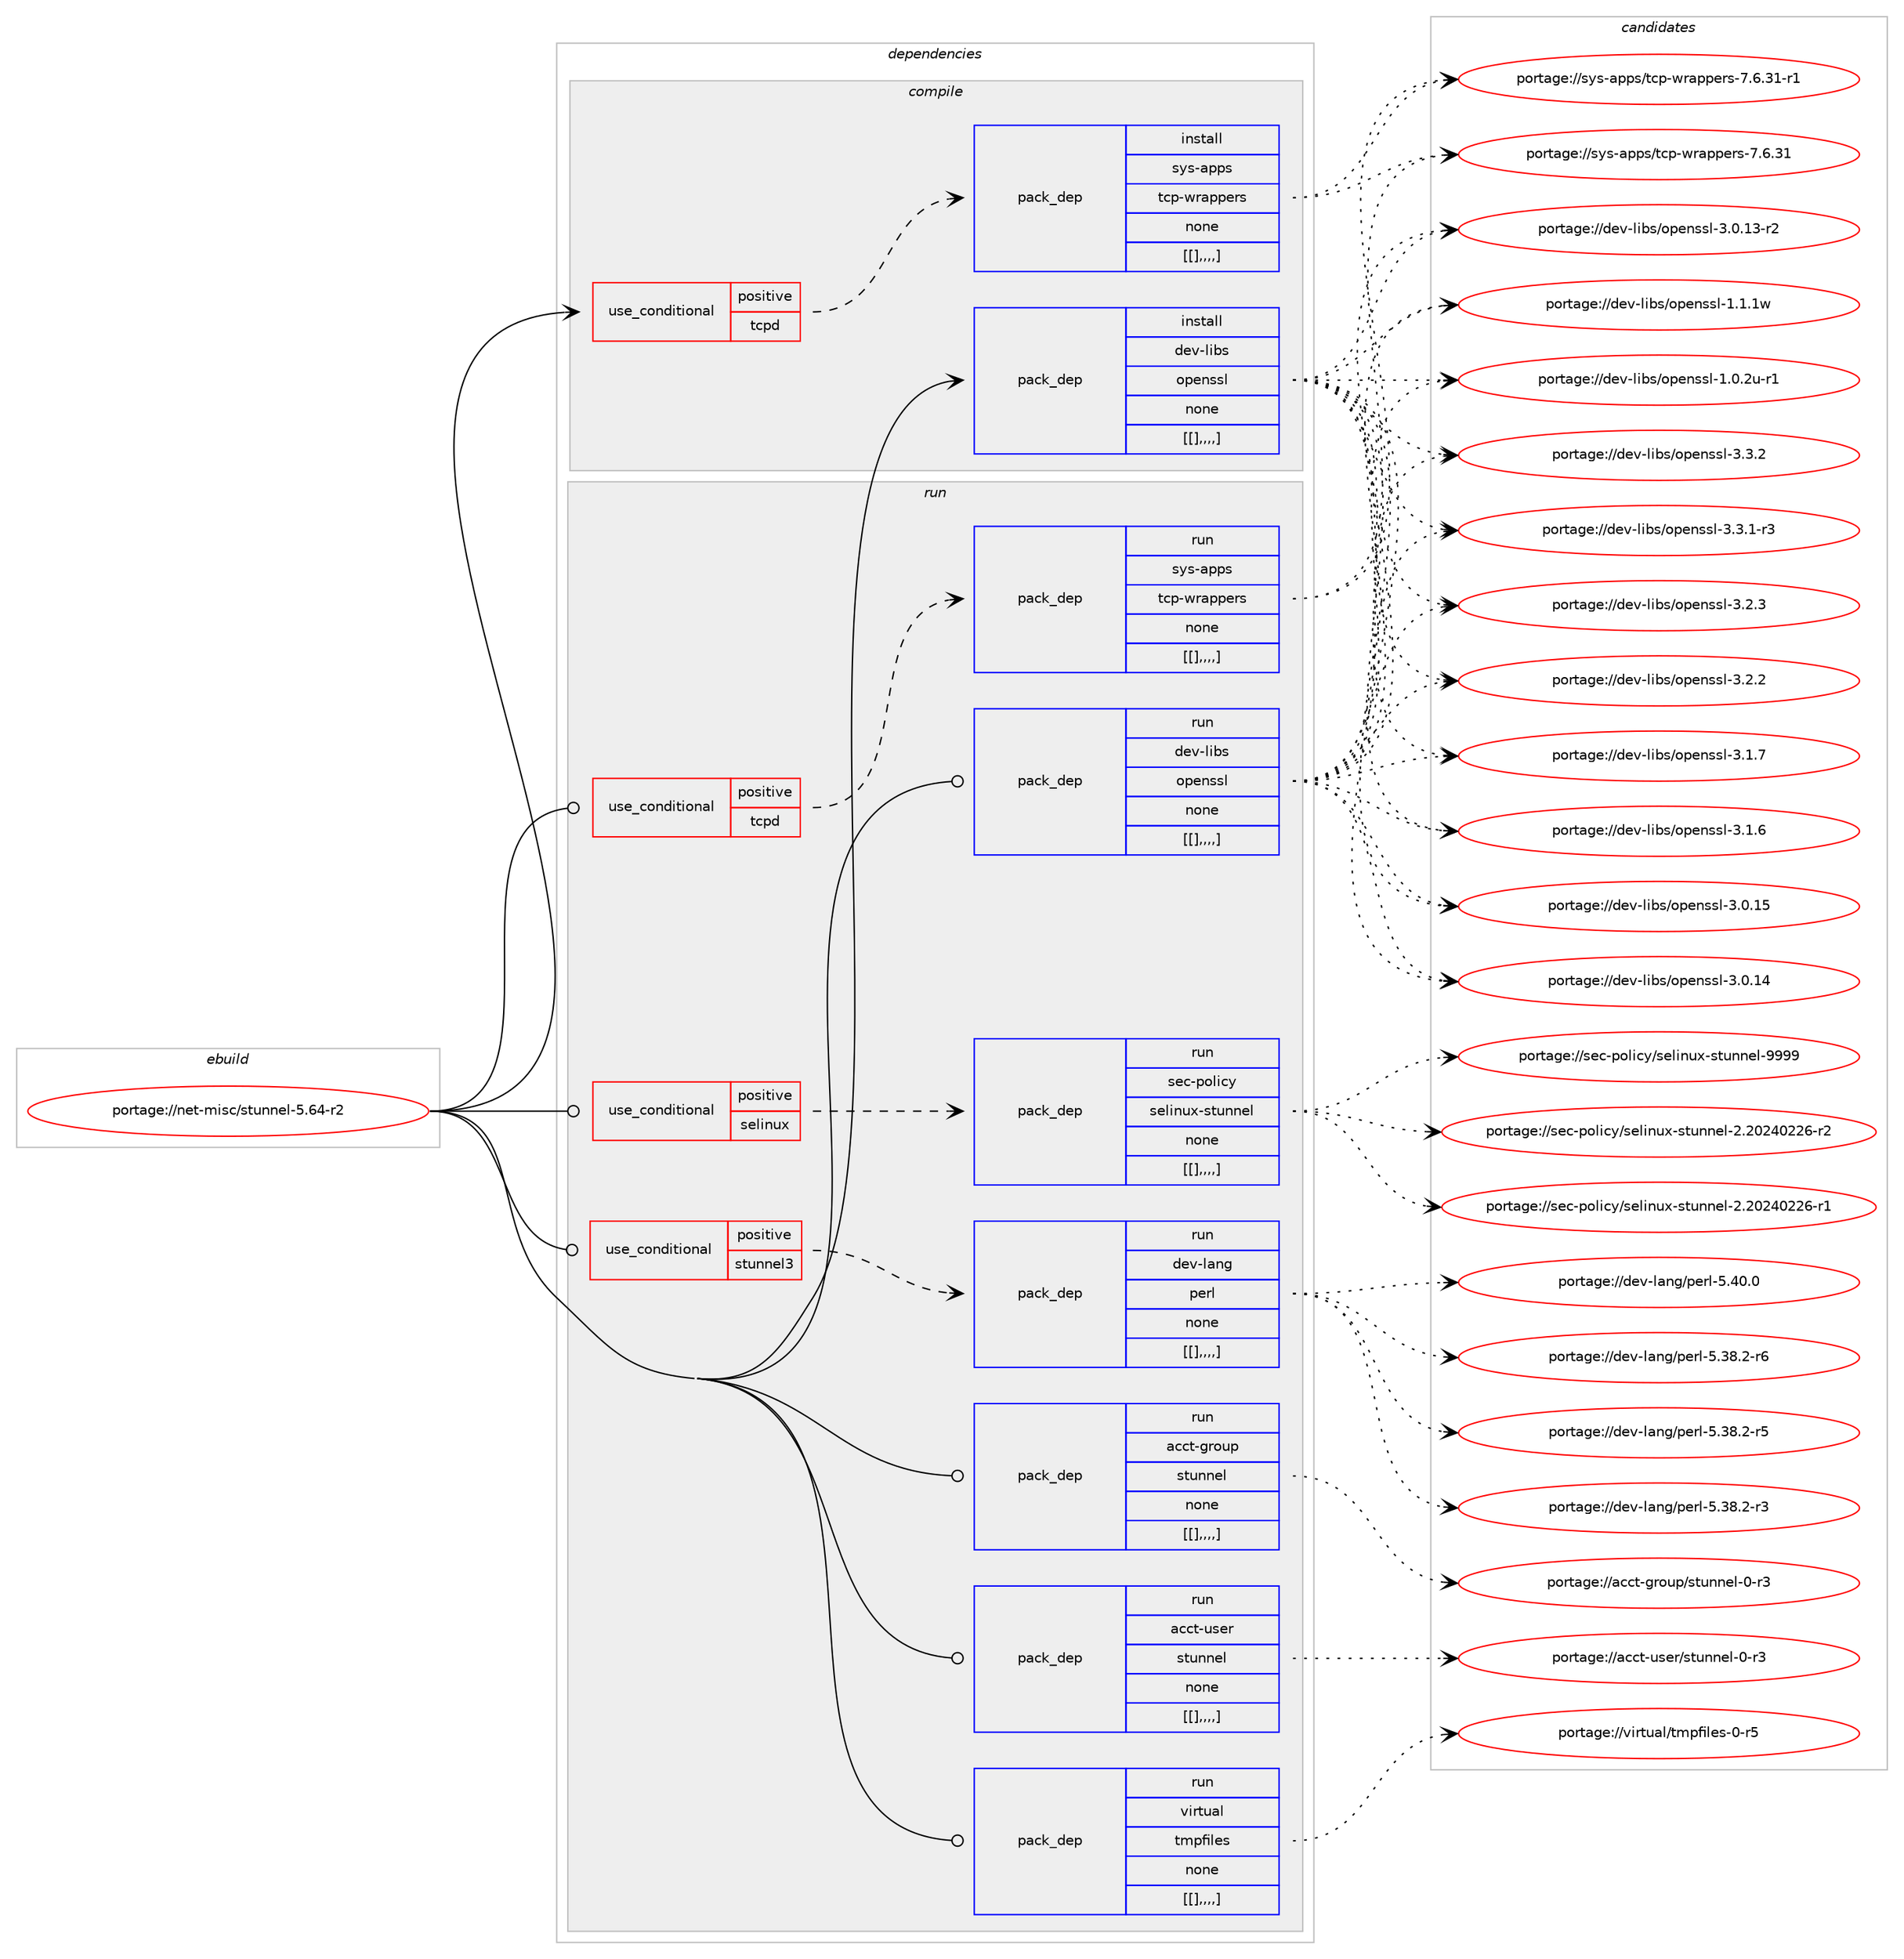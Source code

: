 digraph prolog {

# *************
# Graph options
# *************

newrank=true;
concentrate=true;
compound=true;
graph [rankdir=LR,fontname=Helvetica,fontsize=10,ranksep=1.5];#, ranksep=2.5, nodesep=0.2];
edge  [arrowhead=vee];
node  [fontname=Helvetica,fontsize=10];

# **********
# The ebuild
# **********

subgraph cluster_leftcol {
color=gray;
label=<<i>ebuild</i>>;
id [label="portage://net-misc/stunnel-5.64-r2", color=red, width=4, href="../net-misc/stunnel-5.64-r2.svg"];
}

# ****************
# The dependencies
# ****************

subgraph cluster_midcol {
color=gray;
label=<<i>dependencies</i>>;
subgraph cluster_compile {
fillcolor="#eeeeee";
style=filled;
label=<<i>compile</i>>;
subgraph cond4394 {
dependency11440 [label=<<TABLE BORDER="0" CELLBORDER="1" CELLSPACING="0" CELLPADDING="4"><TR><TD ROWSPAN="3" CELLPADDING="10">use_conditional</TD></TR><TR><TD>positive</TD></TR><TR><TD>tcpd</TD></TR></TABLE>>, shape=none, color=red];
subgraph pack7019 {
dependency11441 [label=<<TABLE BORDER="0" CELLBORDER="1" CELLSPACING="0" CELLPADDING="4" WIDTH="220"><TR><TD ROWSPAN="6" CELLPADDING="30">pack_dep</TD></TR><TR><TD WIDTH="110">install</TD></TR><TR><TD>sys-apps</TD></TR><TR><TD>tcp-wrappers</TD></TR><TR><TD>none</TD></TR><TR><TD>[[],,,,]</TD></TR></TABLE>>, shape=none, color=blue];
}
dependency11440:e -> dependency11441:w [weight=20,style="dashed",arrowhead="vee"];
}
id:e -> dependency11440:w [weight=20,style="solid",arrowhead="vee"];
subgraph pack7020 {
dependency11442 [label=<<TABLE BORDER="0" CELLBORDER="1" CELLSPACING="0" CELLPADDING="4" WIDTH="220"><TR><TD ROWSPAN="6" CELLPADDING="30">pack_dep</TD></TR><TR><TD WIDTH="110">install</TD></TR><TR><TD>dev-libs</TD></TR><TR><TD>openssl</TD></TR><TR><TD>none</TD></TR><TR><TD>[[],,,,]</TD></TR></TABLE>>, shape=none, color=blue];
}
id:e -> dependency11442:w [weight=20,style="solid",arrowhead="vee"];
}
subgraph cluster_compileandrun {
fillcolor="#eeeeee";
style=filled;
label=<<i>compile and run</i>>;
}
subgraph cluster_run {
fillcolor="#eeeeee";
style=filled;
label=<<i>run</i>>;
subgraph cond4395 {
dependency11443 [label=<<TABLE BORDER="0" CELLBORDER="1" CELLSPACING="0" CELLPADDING="4"><TR><TD ROWSPAN="3" CELLPADDING="10">use_conditional</TD></TR><TR><TD>positive</TD></TR><TR><TD>selinux</TD></TR></TABLE>>, shape=none, color=red];
subgraph pack7021 {
dependency11444 [label=<<TABLE BORDER="0" CELLBORDER="1" CELLSPACING="0" CELLPADDING="4" WIDTH="220"><TR><TD ROWSPAN="6" CELLPADDING="30">pack_dep</TD></TR><TR><TD WIDTH="110">run</TD></TR><TR><TD>sec-policy</TD></TR><TR><TD>selinux-stunnel</TD></TR><TR><TD>none</TD></TR><TR><TD>[[],,,,]</TD></TR></TABLE>>, shape=none, color=blue];
}
dependency11443:e -> dependency11444:w [weight=20,style="dashed",arrowhead="vee"];
}
id:e -> dependency11443:w [weight=20,style="solid",arrowhead="odot"];
subgraph cond4396 {
dependency11445 [label=<<TABLE BORDER="0" CELLBORDER="1" CELLSPACING="0" CELLPADDING="4"><TR><TD ROWSPAN="3" CELLPADDING="10">use_conditional</TD></TR><TR><TD>positive</TD></TR><TR><TD>stunnel3</TD></TR></TABLE>>, shape=none, color=red];
subgraph pack7022 {
dependency11446 [label=<<TABLE BORDER="0" CELLBORDER="1" CELLSPACING="0" CELLPADDING="4" WIDTH="220"><TR><TD ROWSPAN="6" CELLPADDING="30">pack_dep</TD></TR><TR><TD WIDTH="110">run</TD></TR><TR><TD>dev-lang</TD></TR><TR><TD>perl</TD></TR><TR><TD>none</TD></TR><TR><TD>[[],,,,]</TD></TR></TABLE>>, shape=none, color=blue];
}
dependency11445:e -> dependency11446:w [weight=20,style="dashed",arrowhead="vee"];
}
id:e -> dependency11445:w [weight=20,style="solid",arrowhead="odot"];
subgraph cond4397 {
dependency11447 [label=<<TABLE BORDER="0" CELLBORDER="1" CELLSPACING="0" CELLPADDING="4"><TR><TD ROWSPAN="3" CELLPADDING="10">use_conditional</TD></TR><TR><TD>positive</TD></TR><TR><TD>tcpd</TD></TR></TABLE>>, shape=none, color=red];
subgraph pack7023 {
dependency11448 [label=<<TABLE BORDER="0" CELLBORDER="1" CELLSPACING="0" CELLPADDING="4" WIDTH="220"><TR><TD ROWSPAN="6" CELLPADDING="30">pack_dep</TD></TR><TR><TD WIDTH="110">run</TD></TR><TR><TD>sys-apps</TD></TR><TR><TD>tcp-wrappers</TD></TR><TR><TD>none</TD></TR><TR><TD>[[],,,,]</TD></TR></TABLE>>, shape=none, color=blue];
}
dependency11447:e -> dependency11448:w [weight=20,style="dashed",arrowhead="vee"];
}
id:e -> dependency11447:w [weight=20,style="solid",arrowhead="odot"];
subgraph pack7024 {
dependency11449 [label=<<TABLE BORDER="0" CELLBORDER="1" CELLSPACING="0" CELLPADDING="4" WIDTH="220"><TR><TD ROWSPAN="6" CELLPADDING="30">pack_dep</TD></TR><TR><TD WIDTH="110">run</TD></TR><TR><TD>acct-group</TD></TR><TR><TD>stunnel</TD></TR><TR><TD>none</TD></TR><TR><TD>[[],,,,]</TD></TR></TABLE>>, shape=none, color=blue];
}
id:e -> dependency11449:w [weight=20,style="solid",arrowhead="odot"];
subgraph pack7025 {
dependency11450 [label=<<TABLE BORDER="0" CELLBORDER="1" CELLSPACING="0" CELLPADDING="4" WIDTH="220"><TR><TD ROWSPAN="6" CELLPADDING="30">pack_dep</TD></TR><TR><TD WIDTH="110">run</TD></TR><TR><TD>acct-user</TD></TR><TR><TD>stunnel</TD></TR><TR><TD>none</TD></TR><TR><TD>[[],,,,]</TD></TR></TABLE>>, shape=none, color=blue];
}
id:e -> dependency11450:w [weight=20,style="solid",arrowhead="odot"];
subgraph pack7026 {
dependency11451 [label=<<TABLE BORDER="0" CELLBORDER="1" CELLSPACING="0" CELLPADDING="4" WIDTH="220"><TR><TD ROWSPAN="6" CELLPADDING="30">pack_dep</TD></TR><TR><TD WIDTH="110">run</TD></TR><TR><TD>dev-libs</TD></TR><TR><TD>openssl</TD></TR><TR><TD>none</TD></TR><TR><TD>[[],,,,]</TD></TR></TABLE>>, shape=none, color=blue];
}
id:e -> dependency11451:w [weight=20,style="solid",arrowhead="odot"];
subgraph pack7027 {
dependency11452 [label=<<TABLE BORDER="0" CELLBORDER="1" CELLSPACING="0" CELLPADDING="4" WIDTH="220"><TR><TD ROWSPAN="6" CELLPADDING="30">pack_dep</TD></TR><TR><TD WIDTH="110">run</TD></TR><TR><TD>virtual</TD></TR><TR><TD>tmpfiles</TD></TR><TR><TD>none</TD></TR><TR><TD>[[],,,,]</TD></TR></TABLE>>, shape=none, color=blue];
}
id:e -> dependency11452:w [weight=20,style="solid",arrowhead="odot"];
}
}

# **************
# The candidates
# **************

subgraph cluster_choices {
rank=same;
color=gray;
label=<<i>candidates</i>>;

subgraph choice7019 {
color=black;
nodesep=1;
choice115121115459711211211547116991124511911497112112101114115455546544651494511449 [label="portage://sys-apps/tcp-wrappers-7.6.31-r1", color=red, width=4,href="../sys-apps/tcp-wrappers-7.6.31-r1.svg"];
choice11512111545971121121154711699112451191149711211210111411545554654465149 [label="portage://sys-apps/tcp-wrappers-7.6.31", color=red, width=4,href="../sys-apps/tcp-wrappers-7.6.31.svg"];
dependency11441:e -> choice115121115459711211211547116991124511911497112112101114115455546544651494511449:w [style=dotted,weight="100"];
dependency11441:e -> choice11512111545971121121154711699112451191149711211210111411545554654465149:w [style=dotted,weight="100"];
}
subgraph choice7020 {
color=black;
nodesep=1;
choice100101118451081059811547111112101110115115108455146514650 [label="portage://dev-libs/openssl-3.3.2", color=red, width=4,href="../dev-libs/openssl-3.3.2.svg"];
choice1001011184510810598115471111121011101151151084551465146494511451 [label="portage://dev-libs/openssl-3.3.1-r3", color=red, width=4,href="../dev-libs/openssl-3.3.1-r3.svg"];
choice100101118451081059811547111112101110115115108455146504651 [label="portage://dev-libs/openssl-3.2.3", color=red, width=4,href="../dev-libs/openssl-3.2.3.svg"];
choice100101118451081059811547111112101110115115108455146504650 [label="portage://dev-libs/openssl-3.2.2", color=red, width=4,href="../dev-libs/openssl-3.2.2.svg"];
choice100101118451081059811547111112101110115115108455146494655 [label="portage://dev-libs/openssl-3.1.7", color=red, width=4,href="../dev-libs/openssl-3.1.7.svg"];
choice100101118451081059811547111112101110115115108455146494654 [label="portage://dev-libs/openssl-3.1.6", color=red, width=4,href="../dev-libs/openssl-3.1.6.svg"];
choice10010111845108105981154711111210111011511510845514648464953 [label="portage://dev-libs/openssl-3.0.15", color=red, width=4,href="../dev-libs/openssl-3.0.15.svg"];
choice10010111845108105981154711111210111011511510845514648464952 [label="portage://dev-libs/openssl-3.0.14", color=red, width=4,href="../dev-libs/openssl-3.0.14.svg"];
choice100101118451081059811547111112101110115115108455146484649514511450 [label="portage://dev-libs/openssl-3.0.13-r2", color=red, width=4,href="../dev-libs/openssl-3.0.13-r2.svg"];
choice100101118451081059811547111112101110115115108454946494649119 [label="portage://dev-libs/openssl-1.1.1w", color=red, width=4,href="../dev-libs/openssl-1.1.1w.svg"];
choice1001011184510810598115471111121011101151151084549464846501174511449 [label="portage://dev-libs/openssl-1.0.2u-r1", color=red, width=4,href="../dev-libs/openssl-1.0.2u-r1.svg"];
dependency11442:e -> choice100101118451081059811547111112101110115115108455146514650:w [style=dotted,weight="100"];
dependency11442:e -> choice1001011184510810598115471111121011101151151084551465146494511451:w [style=dotted,weight="100"];
dependency11442:e -> choice100101118451081059811547111112101110115115108455146504651:w [style=dotted,weight="100"];
dependency11442:e -> choice100101118451081059811547111112101110115115108455146504650:w [style=dotted,weight="100"];
dependency11442:e -> choice100101118451081059811547111112101110115115108455146494655:w [style=dotted,weight="100"];
dependency11442:e -> choice100101118451081059811547111112101110115115108455146494654:w [style=dotted,weight="100"];
dependency11442:e -> choice10010111845108105981154711111210111011511510845514648464953:w [style=dotted,weight="100"];
dependency11442:e -> choice10010111845108105981154711111210111011511510845514648464952:w [style=dotted,weight="100"];
dependency11442:e -> choice100101118451081059811547111112101110115115108455146484649514511450:w [style=dotted,weight="100"];
dependency11442:e -> choice100101118451081059811547111112101110115115108454946494649119:w [style=dotted,weight="100"];
dependency11442:e -> choice1001011184510810598115471111121011101151151084549464846501174511449:w [style=dotted,weight="100"];
}
subgraph choice7021 {
color=black;
nodesep=1;
choice11510199451121111081059912147115101108105110117120451151161171101101011084557575757 [label="portage://sec-policy/selinux-stunnel-9999", color=red, width=4,href="../sec-policy/selinux-stunnel-9999.svg"];
choice115101994511211110810599121471151011081051101171204511511611711011010110845504650485052485050544511450 [label="portage://sec-policy/selinux-stunnel-2.20240226-r2", color=red, width=4,href="../sec-policy/selinux-stunnel-2.20240226-r2.svg"];
choice115101994511211110810599121471151011081051101171204511511611711011010110845504650485052485050544511449 [label="portage://sec-policy/selinux-stunnel-2.20240226-r1", color=red, width=4,href="../sec-policy/selinux-stunnel-2.20240226-r1.svg"];
dependency11444:e -> choice11510199451121111081059912147115101108105110117120451151161171101101011084557575757:w [style=dotted,weight="100"];
dependency11444:e -> choice115101994511211110810599121471151011081051101171204511511611711011010110845504650485052485050544511450:w [style=dotted,weight="100"];
dependency11444:e -> choice115101994511211110810599121471151011081051101171204511511611711011010110845504650485052485050544511449:w [style=dotted,weight="100"];
}
subgraph choice7022 {
color=black;
nodesep=1;
choice10010111845108971101034711210111410845534652484648 [label="portage://dev-lang/perl-5.40.0", color=red, width=4,href="../dev-lang/perl-5.40.0.svg"];
choice100101118451089711010347112101114108455346515646504511454 [label="portage://dev-lang/perl-5.38.2-r6", color=red, width=4,href="../dev-lang/perl-5.38.2-r6.svg"];
choice100101118451089711010347112101114108455346515646504511453 [label="portage://dev-lang/perl-5.38.2-r5", color=red, width=4,href="../dev-lang/perl-5.38.2-r5.svg"];
choice100101118451089711010347112101114108455346515646504511451 [label="portage://dev-lang/perl-5.38.2-r3", color=red, width=4,href="../dev-lang/perl-5.38.2-r3.svg"];
dependency11446:e -> choice10010111845108971101034711210111410845534652484648:w [style=dotted,weight="100"];
dependency11446:e -> choice100101118451089711010347112101114108455346515646504511454:w [style=dotted,weight="100"];
dependency11446:e -> choice100101118451089711010347112101114108455346515646504511453:w [style=dotted,weight="100"];
dependency11446:e -> choice100101118451089711010347112101114108455346515646504511451:w [style=dotted,weight="100"];
}
subgraph choice7023 {
color=black;
nodesep=1;
choice115121115459711211211547116991124511911497112112101114115455546544651494511449 [label="portage://sys-apps/tcp-wrappers-7.6.31-r1", color=red, width=4,href="../sys-apps/tcp-wrappers-7.6.31-r1.svg"];
choice11512111545971121121154711699112451191149711211210111411545554654465149 [label="portage://sys-apps/tcp-wrappers-7.6.31", color=red, width=4,href="../sys-apps/tcp-wrappers-7.6.31.svg"];
dependency11448:e -> choice115121115459711211211547116991124511911497112112101114115455546544651494511449:w [style=dotted,weight="100"];
dependency11448:e -> choice11512111545971121121154711699112451191149711211210111411545554654465149:w [style=dotted,weight="100"];
}
subgraph choice7024 {
color=black;
nodesep=1;
choice979999116451031141111171124711511611711011010110845484511451 [label="portage://acct-group/stunnel-0-r3", color=red, width=4,href="../acct-group/stunnel-0-r3.svg"];
dependency11449:e -> choice979999116451031141111171124711511611711011010110845484511451:w [style=dotted,weight="100"];
}
subgraph choice7025 {
color=black;
nodesep=1;
choice979999116451171151011144711511611711011010110845484511451 [label="portage://acct-user/stunnel-0-r3", color=red, width=4,href="../acct-user/stunnel-0-r3.svg"];
dependency11450:e -> choice979999116451171151011144711511611711011010110845484511451:w [style=dotted,weight="100"];
}
subgraph choice7026 {
color=black;
nodesep=1;
choice100101118451081059811547111112101110115115108455146514650 [label="portage://dev-libs/openssl-3.3.2", color=red, width=4,href="../dev-libs/openssl-3.3.2.svg"];
choice1001011184510810598115471111121011101151151084551465146494511451 [label="portage://dev-libs/openssl-3.3.1-r3", color=red, width=4,href="../dev-libs/openssl-3.3.1-r3.svg"];
choice100101118451081059811547111112101110115115108455146504651 [label="portage://dev-libs/openssl-3.2.3", color=red, width=4,href="../dev-libs/openssl-3.2.3.svg"];
choice100101118451081059811547111112101110115115108455146504650 [label="portage://dev-libs/openssl-3.2.2", color=red, width=4,href="../dev-libs/openssl-3.2.2.svg"];
choice100101118451081059811547111112101110115115108455146494655 [label="portage://dev-libs/openssl-3.1.7", color=red, width=4,href="../dev-libs/openssl-3.1.7.svg"];
choice100101118451081059811547111112101110115115108455146494654 [label="portage://dev-libs/openssl-3.1.6", color=red, width=4,href="../dev-libs/openssl-3.1.6.svg"];
choice10010111845108105981154711111210111011511510845514648464953 [label="portage://dev-libs/openssl-3.0.15", color=red, width=4,href="../dev-libs/openssl-3.0.15.svg"];
choice10010111845108105981154711111210111011511510845514648464952 [label="portage://dev-libs/openssl-3.0.14", color=red, width=4,href="../dev-libs/openssl-3.0.14.svg"];
choice100101118451081059811547111112101110115115108455146484649514511450 [label="portage://dev-libs/openssl-3.0.13-r2", color=red, width=4,href="../dev-libs/openssl-3.0.13-r2.svg"];
choice100101118451081059811547111112101110115115108454946494649119 [label="portage://dev-libs/openssl-1.1.1w", color=red, width=4,href="../dev-libs/openssl-1.1.1w.svg"];
choice1001011184510810598115471111121011101151151084549464846501174511449 [label="portage://dev-libs/openssl-1.0.2u-r1", color=red, width=4,href="../dev-libs/openssl-1.0.2u-r1.svg"];
dependency11451:e -> choice100101118451081059811547111112101110115115108455146514650:w [style=dotted,weight="100"];
dependency11451:e -> choice1001011184510810598115471111121011101151151084551465146494511451:w [style=dotted,weight="100"];
dependency11451:e -> choice100101118451081059811547111112101110115115108455146504651:w [style=dotted,weight="100"];
dependency11451:e -> choice100101118451081059811547111112101110115115108455146504650:w [style=dotted,weight="100"];
dependency11451:e -> choice100101118451081059811547111112101110115115108455146494655:w [style=dotted,weight="100"];
dependency11451:e -> choice100101118451081059811547111112101110115115108455146494654:w [style=dotted,weight="100"];
dependency11451:e -> choice10010111845108105981154711111210111011511510845514648464953:w [style=dotted,weight="100"];
dependency11451:e -> choice10010111845108105981154711111210111011511510845514648464952:w [style=dotted,weight="100"];
dependency11451:e -> choice100101118451081059811547111112101110115115108455146484649514511450:w [style=dotted,weight="100"];
dependency11451:e -> choice100101118451081059811547111112101110115115108454946494649119:w [style=dotted,weight="100"];
dependency11451:e -> choice1001011184510810598115471111121011101151151084549464846501174511449:w [style=dotted,weight="100"];
}
subgraph choice7027 {
color=black;
nodesep=1;
choice118105114116117971084711610911210210510810111545484511453 [label="portage://virtual/tmpfiles-0-r5", color=red, width=4,href="../virtual/tmpfiles-0-r5.svg"];
dependency11452:e -> choice118105114116117971084711610911210210510810111545484511453:w [style=dotted,weight="100"];
}
}

}
